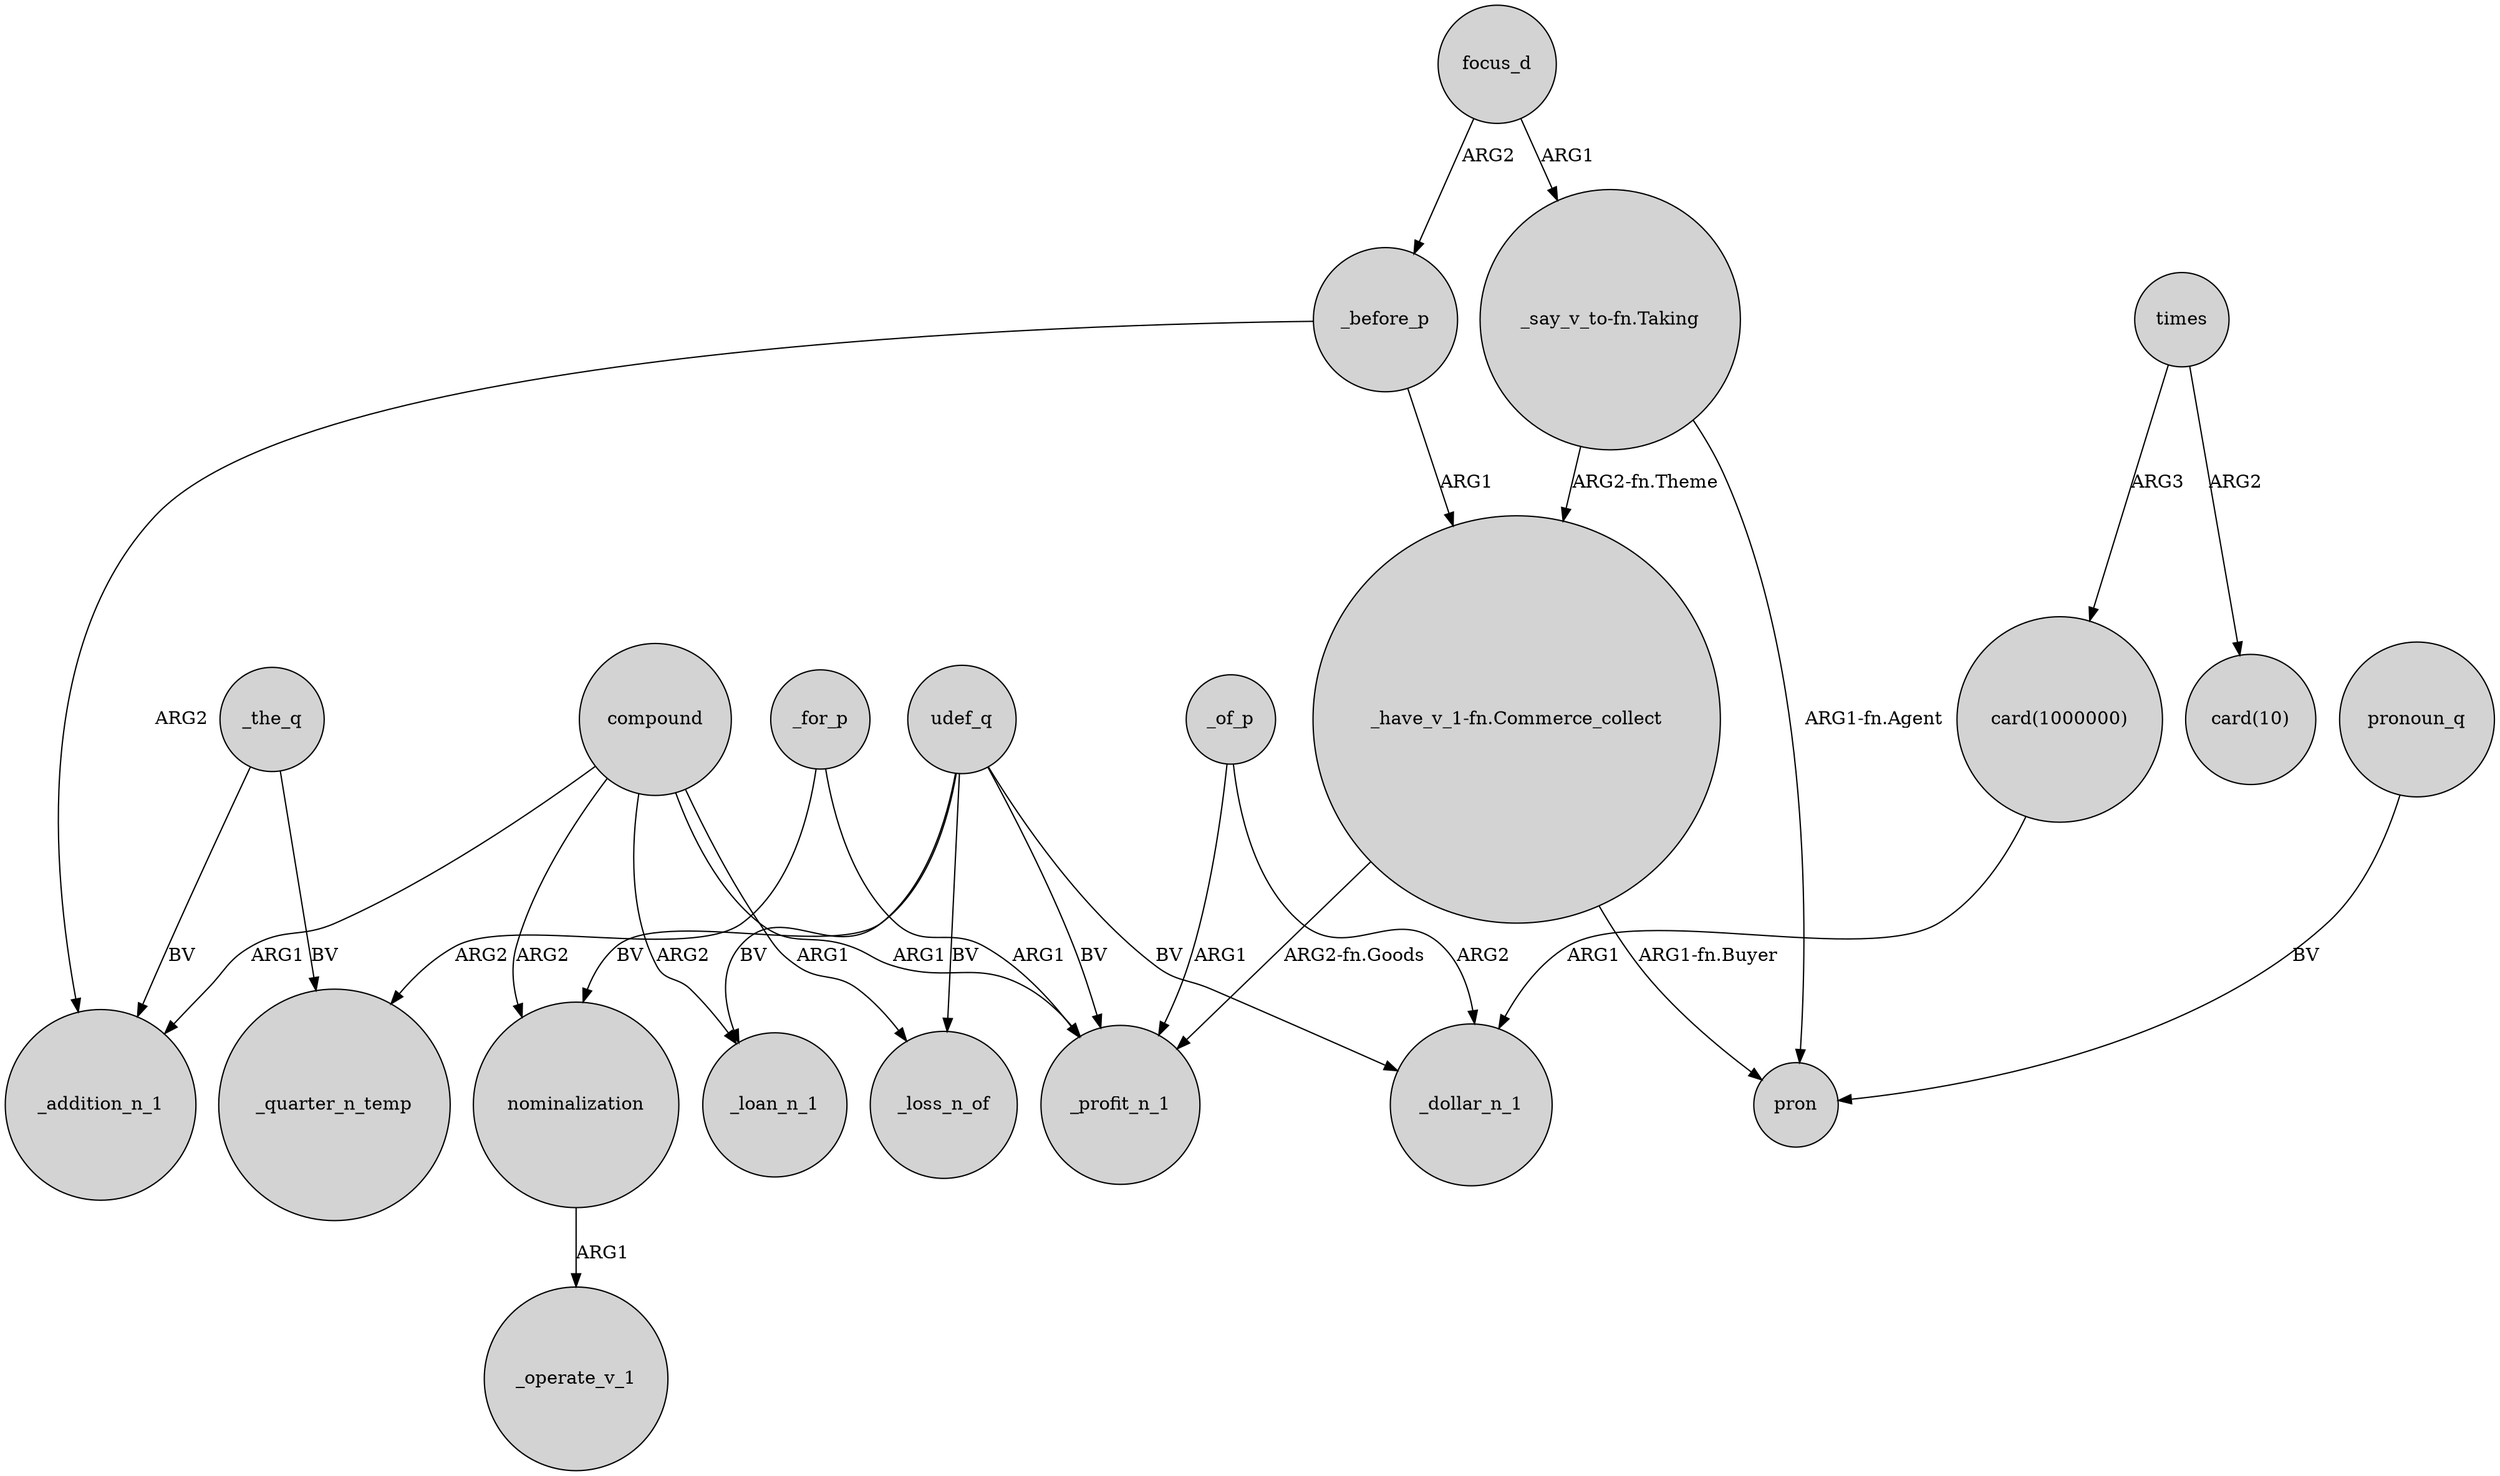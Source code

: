 digraph {
	node [shape=circle style=filled]
	_the_q -> _addition_n_1 [label=BV]
	focus_d -> "_say_v_to-fn.Taking" [label=ARG1]
	times -> "card(10)" [label=ARG2]
	_for_p -> _profit_n_1 [label=ARG1]
	focus_d -> _before_p [label=ARG2]
	udef_q -> _loan_n_1 [label=BV]
	_the_q -> _quarter_n_temp [label=BV]
	udef_q -> nominalization [label=BV]
	nominalization -> _operate_v_1 [label=ARG1]
	times -> "card(1000000)" [label=ARG3]
	udef_q -> _profit_n_1 [label=BV]
	"_have_v_1-fn.Commerce_collect" -> pron [label="ARG1-fn.Buyer"]
	compound -> nominalization [label=ARG2]
	"_say_v_to-fn.Taking" -> pron [label="ARG1-fn.Agent"]
	pronoun_q -> pron [label=BV]
	compound -> _loss_n_of [label=ARG1]
	_before_p -> "_have_v_1-fn.Commerce_collect" [label=ARG1]
	_for_p -> _quarter_n_temp [label=ARG2]
	"_have_v_1-fn.Commerce_collect" -> _profit_n_1 [label="ARG2-fn.Goods"]
	"_say_v_to-fn.Taking" -> "_have_v_1-fn.Commerce_collect" [label="ARG2-fn.Theme"]
	_of_p -> _profit_n_1 [label=ARG1]
	udef_q -> _loss_n_of [label=BV]
	compound -> _profit_n_1 [label=ARG1]
	compound -> _addition_n_1 [label=ARG1]
	udef_q -> _dollar_n_1 [label=BV]
	"card(1000000)" -> _dollar_n_1 [label=ARG1]
	_before_p -> _addition_n_1 [label=ARG2]
	_of_p -> _dollar_n_1 [label=ARG2]
	compound -> _loan_n_1 [label=ARG2]
}
